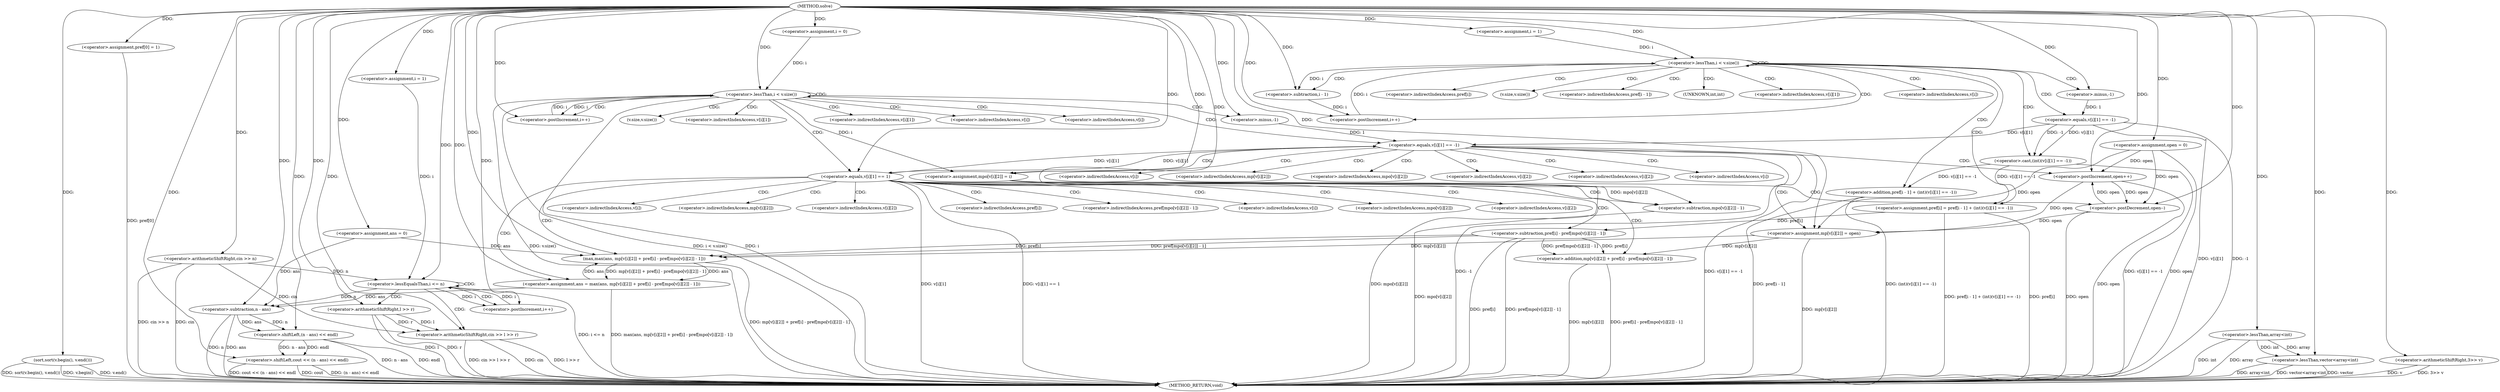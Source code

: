digraph "solve" {  
"1000101" [label = "(METHOD,solve)" ]
"1000272" [label = "(METHOD_RETURN,void)" ]
"1000104" [label = "(<operator>.arithmeticShiftRight,cin >> n)" ]
"1000136" [label = "(sort,sort(v.begin(), v.end()))" ]
"1000140" [label = "(<operator>.assignment,pref[0] = 1)" ]
"1000179" [label = "(<operator>.assignment,open = 0)" ]
"1000183" [label = "(<operator>.assignment,ans = 0)" ]
"1000265" [label = "(<operator>.shiftLeft,cout << (n - ans) << endl)" ]
"1000108" [label = "(<operator>.lessThan,vector<array<int)" ]
"1000113" [label = "(<operator>.arithmeticShiftRight,3>> v)" ]
"1000118" [label = "(<operator>.assignment,i = 1)" ]
"1000121" [label = "(<operator>.lessEqualsThan,i <= n)" ]
"1000124" [label = "(<operator>.postIncrement,i++)" ]
"1000147" [label = "(<operator>.assignment,i = 1)" ]
"1000150" [label = "(<operator>.lessThan,i < v.size())" ]
"1000153" [label = "(<operator>.postIncrement,i++)" ]
"1000188" [label = "(<operator>.assignment,i = 0)" ]
"1000191" [label = "(<operator>.lessThan,i < v.size())" ]
"1000194" [label = "(<operator>.postIncrement,i++)" ]
"1000129" [label = "(<operator>.arithmeticShiftRight,cin >> l >> r)" ]
"1000156" [label = "(<operator>.assignment,pref[i] = pref[i - 1] + (int)(v[i][1] == -1))" ]
"1000267" [label = "(<operator>.shiftLeft,(n - ans) << endl)" ]
"1000110" [label = "(<operator>.lessThan,array<int)" ]
"1000198" [label = "(<operator>.equals,v[i][1] == -1)" ]
"1000228" [label = "(<operator>.equals,v[i][1] == 1)" ]
"1000268" [label = "(<operator>.subtraction,n - ans)" ]
"1000131" [label = "(<operator>.arithmeticShiftRight,l >> r)" ]
"1000160" [label = "(<operator>.addition,pref[i - 1] + (int)(v[i][1] == -1))" ]
"1000207" [label = "(<operator>.assignment,mp[v[i][2]] = open)" ]
"1000216" [label = "(<operator>.assignment,mpo[v[i][2]] = i)" ]
"1000225" [label = "(<operator>.postIncrement,open++)" ]
"1000236" [label = "(<operator>.assignment,ans = max(ans, mp[v[i][2]] + pref[i] - pref[mpo[v[i][2]] - 1]))" ]
"1000263" [label = "(<operator>.postDecrement,open--)" ]
"1000166" [label = "(<operator>.cast,(int)(v[i][1] == -1))" ]
"1000204" [label = "(<operator>.minus,-1)" ]
"1000163" [label = "(<operator>.subtraction,i - 1)" ]
"1000168" [label = "(<operator>.equals,v[i][1] == -1)" ]
"1000238" [label = "(max,max(ans, mp[v[i][2]] + pref[i] - pref[mpo[v[i][2]] - 1]))" ]
"1000174" [label = "(<operator>.minus,-1)" ]
"1000240" [label = "(<operator>.addition,mp[v[i][2]] + pref[i] - pref[mpo[v[i][2]] - 1])" ]
"1000248" [label = "(<operator>.subtraction,pref[i] - pref[mpo[v[i][2]] - 1])" ]
"1000254" [label = "(<operator>.subtraction,mpo[v[i][2]] - 1)" ]
"1000152" [label = "(v.size,v.size())" ]
"1000193" [label = "(v.size,v.size())" ]
"1000157" [label = "(<operator>.indirectIndexAccess,pref[i])" ]
"1000161" [label = "(<operator>.indirectIndexAccess,pref[i - 1])" ]
"1000199" [label = "(<operator>.indirectIndexAccess,v[i][1])" ]
"1000229" [label = "(<operator>.indirectIndexAccess,v[i][1])" ]
"1000167" [label = "(UNKNOWN,int,int)" ]
"1000200" [label = "(<operator>.indirectIndexAccess,v[i])" ]
"1000208" [label = "(<operator>.indirectIndexAccess,mp[v[i][2]])" ]
"1000217" [label = "(<operator>.indirectIndexAccess,mpo[v[i][2]])" ]
"1000230" [label = "(<operator>.indirectIndexAccess,v[i])" ]
"1000169" [label = "(<operator>.indirectIndexAccess,v[i][1])" ]
"1000210" [label = "(<operator>.indirectIndexAccess,v[i][2])" ]
"1000219" [label = "(<operator>.indirectIndexAccess,v[i][2])" ]
"1000170" [label = "(<operator>.indirectIndexAccess,v[i])" ]
"1000211" [label = "(<operator>.indirectIndexAccess,v[i])" ]
"1000220" [label = "(<operator>.indirectIndexAccess,v[i])" ]
"1000241" [label = "(<operator>.indirectIndexAccess,mp[v[i][2]])" ]
"1000243" [label = "(<operator>.indirectIndexAccess,v[i][2])" ]
"1000249" [label = "(<operator>.indirectIndexAccess,pref[i])" ]
"1000252" [label = "(<operator>.indirectIndexAccess,pref[mpo[v[i][2]] - 1])" ]
"1000244" [label = "(<operator>.indirectIndexAccess,v[i])" ]
"1000255" [label = "(<operator>.indirectIndexAccess,mpo[v[i][2]])" ]
"1000257" [label = "(<operator>.indirectIndexAccess,v[i][2])" ]
"1000258" [label = "(<operator>.indirectIndexAccess,v[i])" ]
  "1000104" -> "1000272"  [ label = "DDG: cin"] 
  "1000104" -> "1000272"  [ label = "DDG: cin >> n"] 
  "1000110" -> "1000272"  [ label = "DDG: array"] 
  "1000108" -> "1000272"  [ label = "DDG: array<int"] 
  "1000108" -> "1000272"  [ label = "DDG: vector<array<int"] 
  "1000113" -> "1000272"  [ label = "DDG: v"] 
  "1000113" -> "1000272"  [ label = "DDG: 3>> v"] 
  "1000121" -> "1000272"  [ label = "DDG: i <= n"] 
  "1000136" -> "1000272"  [ label = "DDG: v.begin()"] 
  "1000136" -> "1000272"  [ label = "DDG: v.end()"] 
  "1000136" -> "1000272"  [ label = "DDG: sort(v.begin(), v.end())"] 
  "1000140" -> "1000272"  [ label = "DDG: pref[0]"] 
  "1000179" -> "1000272"  [ label = "DDG: open"] 
  "1000191" -> "1000272"  [ label = "DDG: i"] 
  "1000191" -> "1000272"  [ label = "DDG: v.size()"] 
  "1000191" -> "1000272"  [ label = "DDG: i < v.size()"] 
  "1000268" -> "1000272"  [ label = "DDG: n"] 
  "1000268" -> "1000272"  [ label = "DDG: ans"] 
  "1000267" -> "1000272"  [ label = "DDG: n - ans"] 
  "1000265" -> "1000272"  [ label = "DDG: (n - ans) << endl"] 
  "1000265" -> "1000272"  [ label = "DDG: cout << (n - ans) << endl"] 
  "1000198" -> "1000272"  [ label = "DDG: -1"] 
  "1000198" -> "1000272"  [ label = "DDG: v[i][1] == -1"] 
  "1000207" -> "1000272"  [ label = "DDG: mp[v[i][2]]"] 
  "1000216" -> "1000272"  [ label = "DDG: mpo[v[i][2]]"] 
  "1000225" -> "1000272"  [ label = "DDG: open"] 
  "1000228" -> "1000272"  [ label = "DDG: v[i][1]"] 
  "1000228" -> "1000272"  [ label = "DDG: v[i][1] == 1"] 
  "1000240" -> "1000272"  [ label = "DDG: mp[v[i][2]]"] 
  "1000248" -> "1000272"  [ label = "DDG: pref[i]"] 
  "1000254" -> "1000272"  [ label = "DDG: mpo[v[i][2]]"] 
  "1000248" -> "1000272"  [ label = "DDG: pref[mpo[v[i][2]] - 1]"] 
  "1000240" -> "1000272"  [ label = "DDG: pref[i] - pref[mpo[v[i][2]] - 1]"] 
  "1000238" -> "1000272"  [ label = "DDG: mp[v[i][2]] + pref[i] - pref[mpo[v[i][2]] - 1]"] 
  "1000236" -> "1000272"  [ label = "DDG: max(ans, mp[v[i][2]] + pref[i] - pref[mpo[v[i][2]] - 1])"] 
  "1000263" -> "1000272"  [ label = "DDG: open"] 
  "1000156" -> "1000272"  [ label = "DDG: pref[i]"] 
  "1000160" -> "1000272"  [ label = "DDG: pref[i - 1]"] 
  "1000168" -> "1000272"  [ label = "DDG: v[i][1]"] 
  "1000168" -> "1000272"  [ label = "DDG: -1"] 
  "1000166" -> "1000272"  [ label = "DDG: v[i][1] == -1"] 
  "1000160" -> "1000272"  [ label = "DDG: (int)(v[i][1] == -1)"] 
  "1000156" -> "1000272"  [ label = "DDG: pref[i - 1] + (int)(v[i][1] == -1)"] 
  "1000129" -> "1000272"  [ label = "DDG: cin"] 
  "1000131" -> "1000272"  [ label = "DDG: l"] 
  "1000131" -> "1000272"  [ label = "DDG: r"] 
  "1000129" -> "1000272"  [ label = "DDG: l >> r"] 
  "1000129" -> "1000272"  [ label = "DDG: cin >> l >> r"] 
  "1000267" -> "1000272"  [ label = "DDG: endl"] 
  "1000108" -> "1000272"  [ label = "DDG: vector"] 
  "1000265" -> "1000272"  [ label = "DDG: cout"] 
  "1000110" -> "1000272"  [ label = "DDG: int"] 
  "1000101" -> "1000140"  [ label = "DDG: "] 
  "1000101" -> "1000179"  [ label = "DDG: "] 
  "1000101" -> "1000183"  [ label = "DDG: "] 
  "1000101" -> "1000104"  [ label = "DDG: "] 
  "1000101" -> "1000118"  [ label = "DDG: "] 
  "1000101" -> "1000136"  [ label = "DDG: "] 
  "1000101" -> "1000147"  [ label = "DDG: "] 
  "1000101" -> "1000188"  [ label = "DDG: "] 
  "1000101" -> "1000265"  [ label = "DDG: "] 
  "1000267" -> "1000265"  [ label = "DDG: endl"] 
  "1000267" -> "1000265"  [ label = "DDG: n - ans"] 
  "1000101" -> "1000108"  [ label = "DDG: "] 
  "1000110" -> "1000108"  [ label = "DDG: int"] 
  "1000110" -> "1000108"  [ label = "DDG: array"] 
  "1000101" -> "1000113"  [ label = "DDG: "] 
  "1000118" -> "1000121"  [ label = "DDG: i"] 
  "1000124" -> "1000121"  [ label = "DDG: i"] 
  "1000101" -> "1000121"  [ label = "DDG: "] 
  "1000104" -> "1000121"  [ label = "DDG: n"] 
  "1000121" -> "1000124"  [ label = "DDG: i"] 
  "1000101" -> "1000124"  [ label = "DDG: "] 
  "1000147" -> "1000150"  [ label = "DDG: i"] 
  "1000153" -> "1000150"  [ label = "DDG: i"] 
  "1000101" -> "1000150"  [ label = "DDG: "] 
  "1000163" -> "1000153"  [ label = "DDG: i"] 
  "1000101" -> "1000153"  [ label = "DDG: "] 
  "1000166" -> "1000156"  [ label = "DDG: v[i][1] == -1"] 
  "1000188" -> "1000191"  [ label = "DDG: i"] 
  "1000194" -> "1000191"  [ label = "DDG: i"] 
  "1000101" -> "1000191"  [ label = "DDG: "] 
  "1000191" -> "1000194"  [ label = "DDG: i"] 
  "1000101" -> "1000194"  [ label = "DDG: "] 
  "1000268" -> "1000267"  [ label = "DDG: n"] 
  "1000268" -> "1000267"  [ label = "DDG: ans"] 
  "1000101" -> "1000267"  [ label = "DDG: "] 
  "1000101" -> "1000110"  [ label = "DDG: "] 
  "1000104" -> "1000129"  [ label = "DDG: cin"] 
  "1000101" -> "1000129"  [ label = "DDG: "] 
  "1000131" -> "1000129"  [ label = "DDG: l"] 
  "1000131" -> "1000129"  [ label = "DDG: r"] 
  "1000121" -> "1000268"  [ label = "DDG: n"] 
  "1000101" -> "1000268"  [ label = "DDG: "] 
  "1000183" -> "1000268"  [ label = "DDG: ans"] 
  "1000236" -> "1000268"  [ label = "DDG: ans"] 
  "1000101" -> "1000131"  [ label = "DDG: "] 
  "1000166" -> "1000160"  [ label = "DDG: v[i][1] == -1"] 
  "1000228" -> "1000198"  [ label = "DDG: v[i][1]"] 
  "1000168" -> "1000198"  [ label = "DDG: v[i][1]"] 
  "1000204" -> "1000198"  [ label = "DDG: 1"] 
  "1000179" -> "1000207"  [ label = "DDG: open"] 
  "1000225" -> "1000207"  [ label = "DDG: open"] 
  "1000263" -> "1000207"  [ label = "DDG: open"] 
  "1000101" -> "1000207"  [ label = "DDG: "] 
  "1000191" -> "1000216"  [ label = "DDG: i"] 
  "1000101" -> "1000216"  [ label = "DDG: "] 
  "1000198" -> "1000228"  [ label = "DDG: v[i][1]"] 
  "1000101" -> "1000228"  [ label = "DDG: "] 
  "1000238" -> "1000236"  [ label = "DDG: ans"] 
  "1000238" -> "1000236"  [ label = "DDG: mp[v[i][2]] + pref[i] - pref[mpo[v[i][2]] - 1]"] 
  "1000168" -> "1000166"  [ label = "DDG: -1"] 
  "1000168" -> "1000166"  [ label = "DDG: v[i][1]"] 
  "1000101" -> "1000204"  [ label = "DDG: "] 
  "1000101" -> "1000225"  [ label = "DDG: "] 
  "1000179" -> "1000225"  [ label = "DDG: open"] 
  "1000263" -> "1000225"  [ label = "DDG: open"] 
  "1000101" -> "1000236"  [ label = "DDG: "] 
  "1000179" -> "1000263"  [ label = "DDG: open"] 
  "1000225" -> "1000263"  [ label = "DDG: open"] 
  "1000101" -> "1000263"  [ label = "DDG: "] 
  "1000150" -> "1000163"  [ label = "DDG: i"] 
  "1000101" -> "1000163"  [ label = "DDG: "] 
  "1000174" -> "1000168"  [ label = "DDG: 1"] 
  "1000183" -> "1000238"  [ label = "DDG: ans"] 
  "1000236" -> "1000238"  [ label = "DDG: ans"] 
  "1000101" -> "1000238"  [ label = "DDG: "] 
  "1000248" -> "1000238"  [ label = "DDG: pref[mpo[v[i][2]] - 1]"] 
  "1000248" -> "1000238"  [ label = "DDG: pref[i]"] 
  "1000207" -> "1000238"  [ label = "DDG: mp[v[i][2]]"] 
  "1000101" -> "1000174"  [ label = "DDG: "] 
  "1000207" -> "1000240"  [ label = "DDG: mp[v[i][2]]"] 
  "1000248" -> "1000240"  [ label = "DDG: pref[mpo[v[i][2]] - 1]"] 
  "1000248" -> "1000240"  [ label = "DDG: pref[i]"] 
  "1000156" -> "1000248"  [ label = "DDG: pref[i]"] 
  "1000216" -> "1000254"  [ label = "DDG: mpo[v[i][2]]"] 
  "1000101" -> "1000254"  [ label = "DDG: "] 
  "1000121" -> "1000121"  [ label = "CDG: "] 
  "1000121" -> "1000131"  [ label = "CDG: "] 
  "1000121" -> "1000129"  [ label = "CDG: "] 
  "1000121" -> "1000124"  [ label = "CDG: "] 
  "1000150" -> "1000174"  [ label = "CDG: "] 
  "1000150" -> "1000156"  [ label = "CDG: "] 
  "1000150" -> "1000161"  [ label = "CDG: "] 
  "1000150" -> "1000150"  [ label = "CDG: "] 
  "1000150" -> "1000166"  [ label = "CDG: "] 
  "1000150" -> "1000157"  [ label = "CDG: "] 
  "1000150" -> "1000167"  [ label = "CDG: "] 
  "1000150" -> "1000160"  [ label = "CDG: "] 
  "1000150" -> "1000153"  [ label = "CDG: "] 
  "1000150" -> "1000152"  [ label = "CDG: "] 
  "1000150" -> "1000169"  [ label = "CDG: "] 
  "1000150" -> "1000163"  [ label = "CDG: "] 
  "1000150" -> "1000168"  [ label = "CDG: "] 
  "1000150" -> "1000170"  [ label = "CDG: "] 
  "1000191" -> "1000200"  [ label = "CDG: "] 
  "1000191" -> "1000191"  [ label = "CDG: "] 
  "1000191" -> "1000199"  [ label = "CDG: "] 
  "1000191" -> "1000204"  [ label = "CDG: "] 
  "1000191" -> "1000194"  [ label = "CDG: "] 
  "1000191" -> "1000198"  [ label = "CDG: "] 
  "1000191" -> "1000229"  [ label = "CDG: "] 
  "1000191" -> "1000230"  [ label = "CDG: "] 
  "1000191" -> "1000193"  [ label = "CDG: "] 
  "1000191" -> "1000228"  [ label = "CDG: "] 
  "1000198" -> "1000211"  [ label = "CDG: "] 
  "1000198" -> "1000208"  [ label = "CDG: "] 
  "1000198" -> "1000216"  [ label = "CDG: "] 
  "1000198" -> "1000219"  [ label = "CDG: "] 
  "1000198" -> "1000210"  [ label = "CDG: "] 
  "1000198" -> "1000220"  [ label = "CDG: "] 
  "1000198" -> "1000217"  [ label = "CDG: "] 
  "1000198" -> "1000225"  [ label = "CDG: "] 
  "1000198" -> "1000207"  [ label = "CDG: "] 
  "1000228" -> "1000258"  [ label = "CDG: "] 
  "1000228" -> "1000238"  [ label = "CDG: "] 
  "1000228" -> "1000255"  [ label = "CDG: "] 
  "1000228" -> "1000243"  [ label = "CDG: "] 
  "1000228" -> "1000244"  [ label = "CDG: "] 
  "1000228" -> "1000236"  [ label = "CDG: "] 
  "1000228" -> "1000254"  [ label = "CDG: "] 
  "1000228" -> "1000248"  [ label = "CDG: "] 
  "1000228" -> "1000240"  [ label = "CDG: "] 
  "1000228" -> "1000263"  [ label = "CDG: "] 
  "1000228" -> "1000252"  [ label = "CDG: "] 
  "1000228" -> "1000249"  [ label = "CDG: "] 
  "1000228" -> "1000257"  [ label = "CDG: "] 
  "1000228" -> "1000241"  [ label = "CDG: "] 
}
